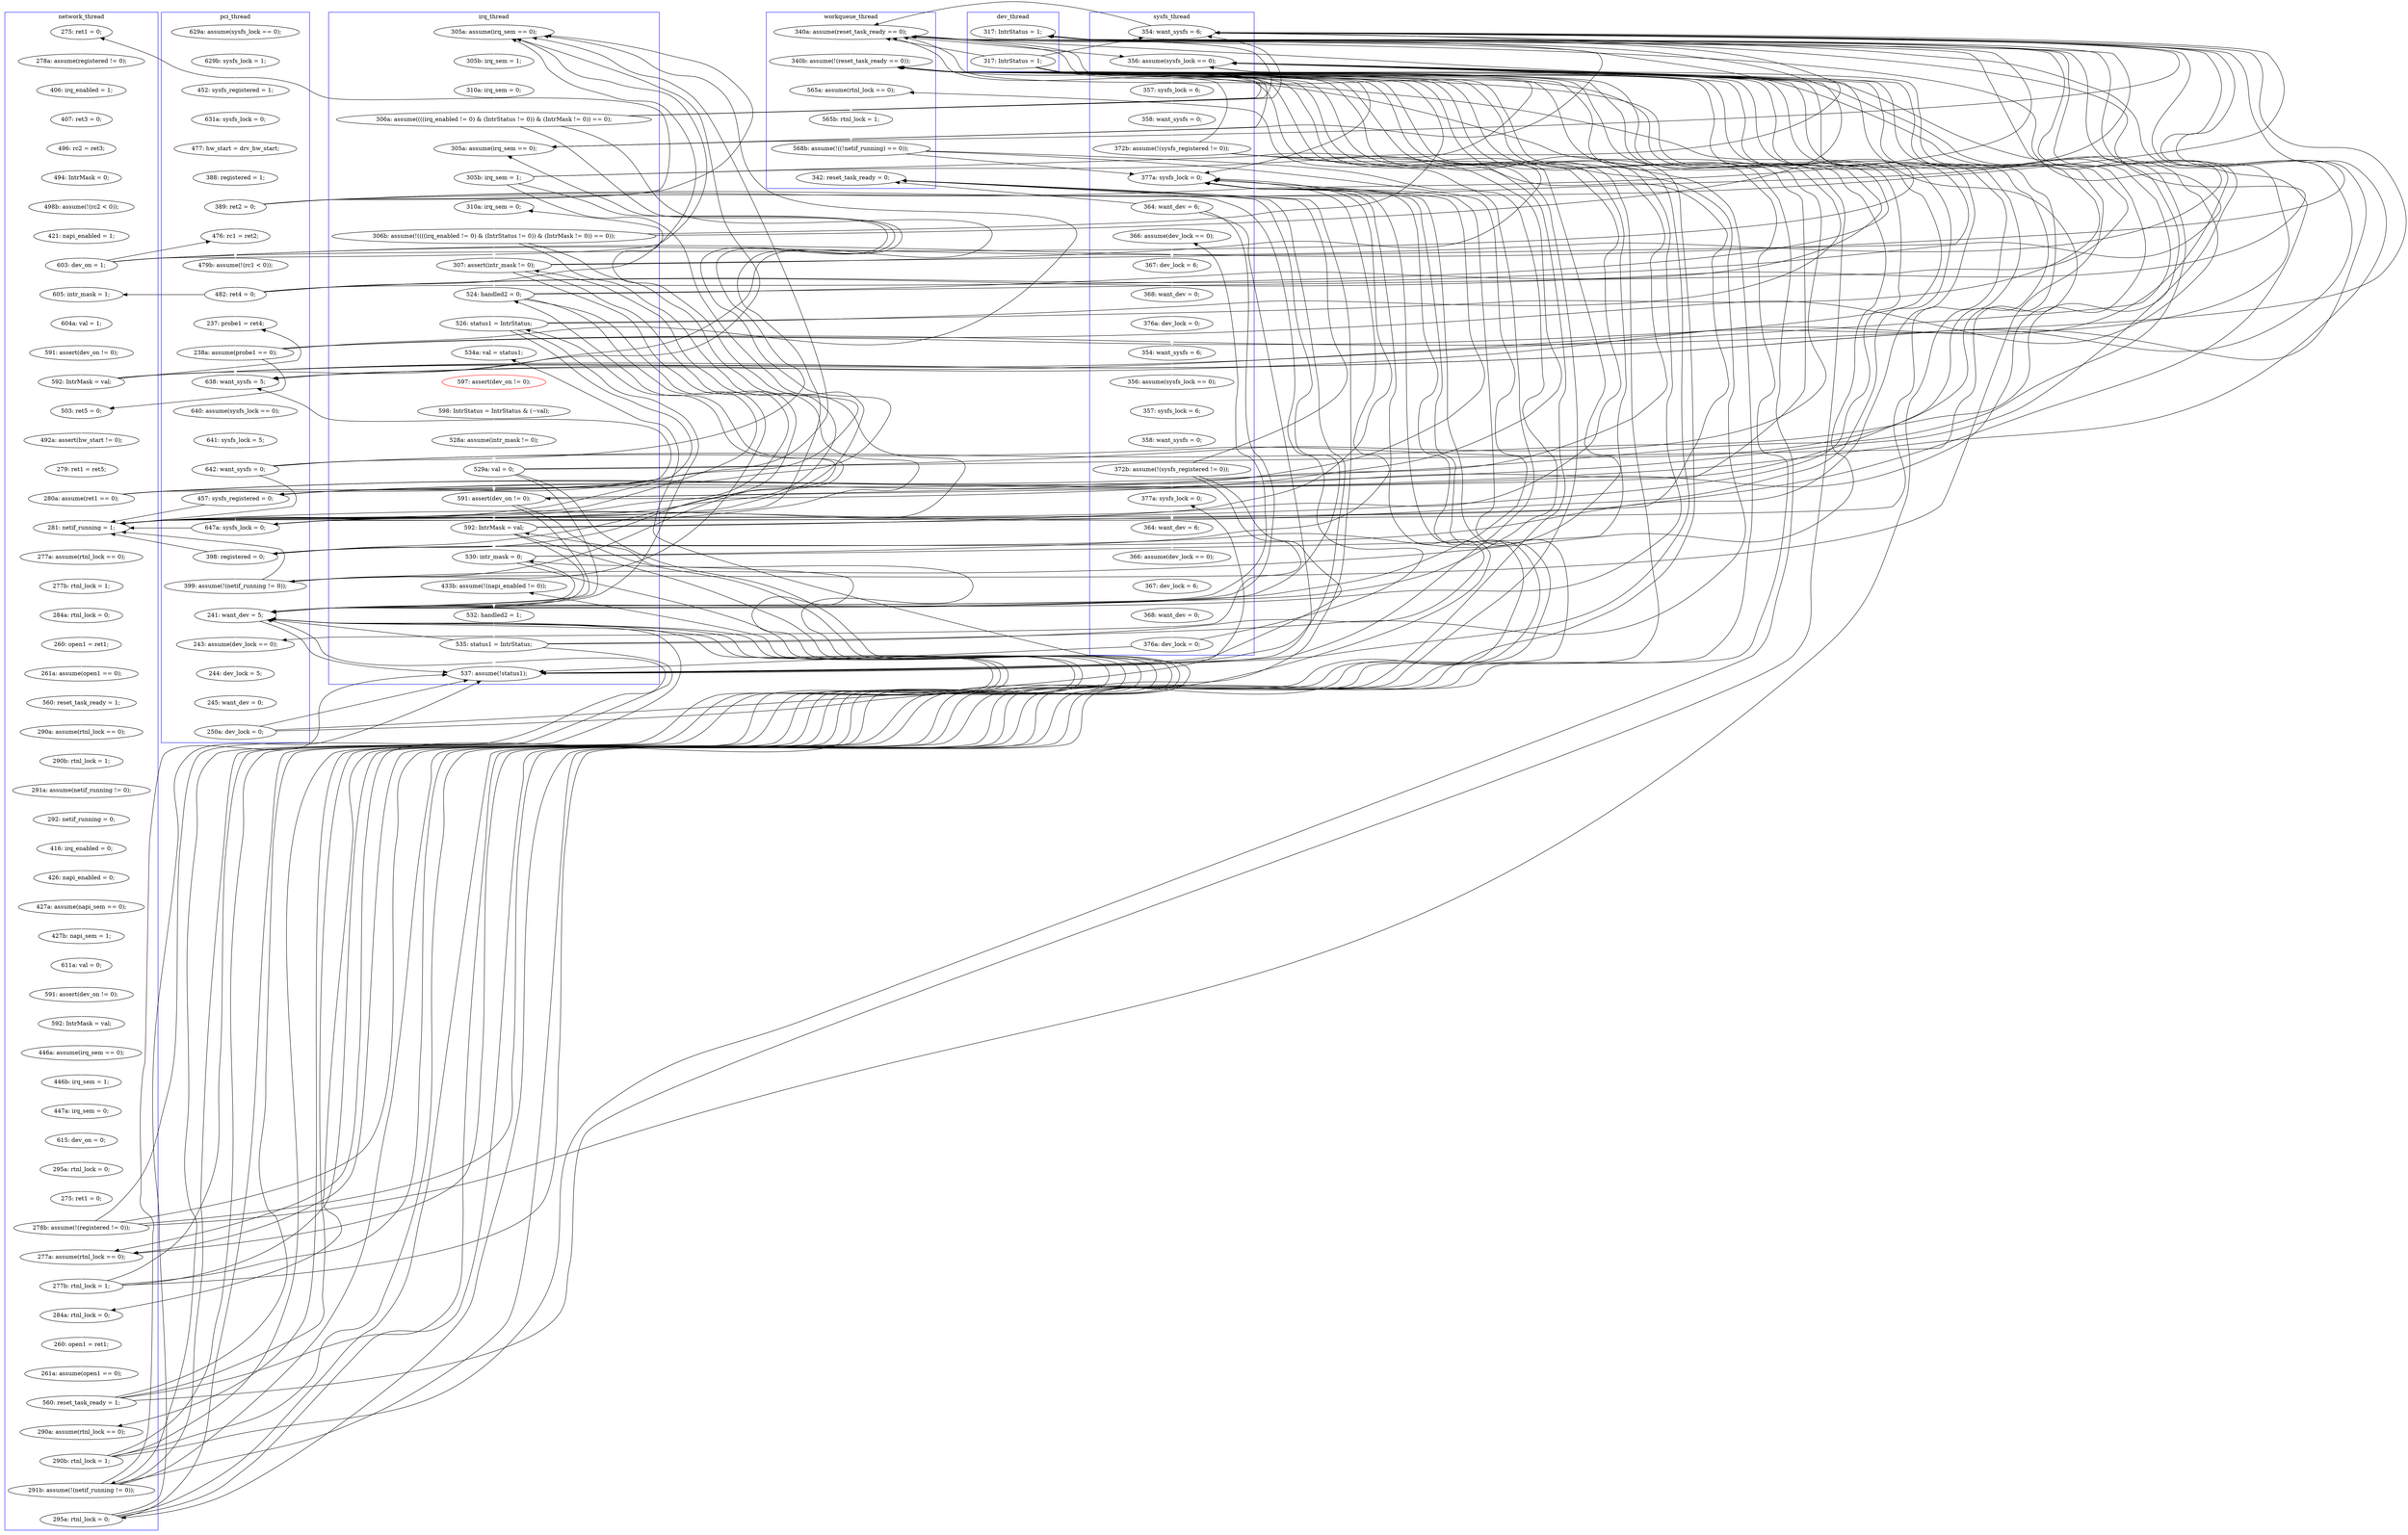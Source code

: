 digraph Counterexample {
	110 -> 156 [color = black, style = solid, constraint = false]
	306 -> 314 [color = black, style = solid, constraint = false]
	81 -> 117 [color = black, style = solid, constraint = false]
	145 -> 150 [color = black, style = solid, constraint = false]
	120 -> 156 [color = black, style = solid, constraint = false]
	145 -> 224 [color = black, style = solid, constraint = false]
	275 -> 291 [color = white, style = solid]
	267 -> 270 [color = black, style = solid, constraint = false]
	303 -> 304 [color = white, style = solid]
	65 -> 67 [color = white, style = solid]
	120 -> 123 [color = black, style = solid, constraint = false]
	76 -> 103 [color = black, style = solid, constraint = false]
	42 -> 49 [color = white, style = solid]
	271 -> 311 [color = black, style = solid, constraint = false]
	141 -> 224 [color = black, style = solid, constraint = false]
	246 -> 250 [color = black, style = solid, constraint = false]
	212 -> 215 [color = black, style = solid, constraint = false]
	80 -> 81 [color = white, style = solid]
	136 -> 260 [color = black, style = solid, constraint = false]
	129 -> 134 [color = black, style = solid, constraint = false]
	246 -> 260 [color = black, style = solid, constraint = false]
	86 -> 93 [color = white, style = solid]
	128 -> 136 [color = white, style = solid]
	77 -> 80 [color = white, style = solid]
	127 -> 128 [color = white, style = solid]
	98 -> 123 [color = black, style = solid, constraint = false]
	139 -> 224 [color = black, style = solid, constraint = false]
	54 -> 63 [color = white, style = solid]
	270 -> 271 [color = white, style = solid]
	67 -> 69 [color = white, style = solid]
	145 -> 156 [color = black, style = solid, constraint = false]
	139 -> 141 [color = black, style = solid, constraint = false]
	232 -> 234 [color = black, style = solid, constraint = false]
	275 -> 276 [color = black, style = solid, constraint = false]
	286 -> 311 [color = black, style = solid, constraint = false]
	91 -> 117 [color = black, style = solid, constraint = false]
	271 -> 275 [color = black, style = solid, constraint = false]
	257 -> 259 [color = black, style = solid, constraint = false]
	91 -> 103 [color = black, style = solid, constraint = false]
	232 -> 260 [color = black, style = solid, constraint = false]
	86 -> 123 [color = black, style = solid, constraint = false]
	231 -> 260 [color = black, style = solid, constraint = false]
	129 -> 260 [color = white, style = solid]
	251 -> 270 [color = black, style = solid, constraint = false]
	76 -> 82 [color = white, style = solid]
	141 -> 150 [color = white, style = solid]
	215 -> 217 [color = white, style = solid]
	251 -> 260 [color = black, style = solid, constraint = false]
	259 -> 261 [color = white, style = solid]
	94 -> 95 [color = white, style = solid]
	184 -> 185 [color = white, style = solid]
	123 -> 224 [color = white, style = solid]
	228 -> 229 [color = black, style = solid, constraint = false]
	123 -> 129 [color = black, style = solid, constraint = false]
	204 -> 210 [color = white, style = solid]
	228 -> 260 [color = black, style = solid, constraint = false]
	110 -> 117 [color = black, style = solid, constraint = false]
	64 -> 65 [color = white, style = solid]
	135 -> 136 [color = black, style = solid, constraint = false]
	284 -> 286 [color = white, style = solid]
	150 -> 156 [color = black, style = solid, constraint = false]
	277 -> 278 [color = white, style = solid]
	81 -> 129 [color = black, style = solid, constraint = false]
	212 -> 275 [color = black, style = solid, constraint = false]
	292 -> 293 [color = white, style = solid]
	222 -> 230 [color = black, style = solid, constraint = false]
	283 -> 284 [color = white, style = solid]
	271 -> 314 [color = black, style = solid, constraint = false]
	228 -> 230 [color = black, style = solid, constraint = false]
	174 -> 175 [color = white, style = solid]
	154 -> 215 [color = white, style = solid]
	86 -> 88 [color = black, style = solid, constraint = false]
	86 -> 117 [color = black, style = solid, constraint = false]
	267 -> 314 [color = white, style = solid]
	261 -> 270 [color = black, style = solid, constraint = false]
	222 -> 260 [color = black, style = solid, constraint = false]
	259 -> 311 [color = black, style = solid, constraint = false]
	232 -> 275 [color = black, style = solid, constraint = false]
	212 -> 230 [color = white, style = solid]
	50 -> 52 [color = black, style = solid, constraint = false]
	297 -> 299 [color = white, style = solid]
	246 -> 254 [color = white, style = solid]
	222 -> 224 [color = black, style = solid, constraint = false]
	190 -> 192 [color = white, style = solid]
	139 -> 260 [color = black, style = solid, constraint = false]
	134 -> 135 [color = white, style = solid]
	242 -> 275 [color = black, style = solid, constraint = false]
	242 -> 246 [color = black, style = solid, constraint = false]
	63 -> 64 [color = white, style = solid]
	231 -> 234 [color = white, style = solid]
	103 -> 104 [color = white, style = solid]
	192 -> 193 [color = white, style = solid]
	201 -> 204 [color = white, style = solid]
	117 -> 120 [color = white, style = solid]
	259 -> 275 [color = black, style = solid, constraint = false]
	81 -> 103 [color = black, style = solid, constraint = false]
	85 -> 86 [color = white, style = solid]
	104 -> 108 [color = white, style = solid]
	294 -> 311 [color = black, style = solid, constraint = false]
	199 -> 201 [color = white, style = solid]
	86 -> 129 [color = black, style = solid, constraint = false]
	180 -> 184 [color = white, style = solid]
	135 -> 260 [color = black, style = solid, constraint = false]
	264 -> 265 [color = white, style = solid]
	229 -> 232 [color = white, style = solid]
	123 -> 156 [color = black, style = solid, constraint = false]
	250 -> 251 [color = white, style = solid]
	93 -> 94 [color = white, style = solid]
	128 -> 156 [color = black, style = solid, constraint = false]
	52 -> 54 [color = white, style = solid]
	83 -> 85 [color = white, style = solid]
	158 -> 159 [color = white, style = solid]
	218 -> 221 [color = white, style = solid]
	50 -> 129 [color = black, style = solid, constraint = false]
	276 -> 277 [color = white, style = solid]
	286 -> 291 [color = black, style = solid, constraint = false]
	50 -> 117 [color = black, style = solid, constraint = false]
	128 -> 134 [color = black, style = solid, constraint = false]
	139 -> 156 [color = black, style = solid, constraint = false]
	98 -> 125 [color = black, style = solid, constraint = false]
	98 -> 117 [color = black, style = solid, constraint = false]
	154 -> 156 [color = black, style = solid, constraint = false]
	91 -> 125 [color = white, style = solid]
	136 -> 156 [color = black, style = solid, constraint = false]
	306 -> 311 [color = black, style = solid, constraint = false]
	251 -> 254 [color = black, style = solid, constraint = false]
	261 -> 264 [color = black, style = solid, constraint = false]
	153 -> 275 [color = white, style = solid]
	153 -> 156 [color = black, style = solid, constraint = false]
	129 -> 156 [color = black, style = solid, constraint = false]
	82 -> 83 [color = white, style = solid]
	72 -> 76 [color = white, style = solid]
	229 -> 270 [color = black, style = solid, constraint = false]
	153 -> 260 [color = black, style = solid, constraint = false]
	123 -> 125 [color = black, style = solid, constraint = false]
	185 -> 186 [color = white, style = solid]
	257 -> 311 [color = white, style = solid]
	88 -> 91 [color = white, style = solid]
	135 -> 156 [color = black, style = solid, constraint = false]
	228 -> 270 [color = white, style = solid]
	267 -> 275 [color = black, style = solid, constraint = false]
	110 -> 125 [color = black, style = solid, constraint = false]
	260 -> 270 [color = black, style = solid, constraint = false]
	260 -> 264 [color = white, style = solid]
	242 -> 260 [color = black, style = solid, constraint = false]
	129 -> 224 [color = black, style = solid, constraint = false]
	232 -> 270 [color = black, style = solid, constraint = false]
	50 -> 103 [color = black, style = solid, constraint = false]
	135 -> 224 [color = black, style = solid, constraint = false]
	305 -> 306 [color = white, style = solid]
	259 -> 260 [color = black, style = solid, constraint = false]
	246 -> 270 [color = black, style = solid, constraint = false]
	229 -> 275 [color = black, style = solid, constraint = false]
	152 -> 154 [color = white, style = solid]
	157 -> 158 [color = white, style = solid]
	110 -> 129 [color = black, style = solid, constraint = false]
	29 -> 34 [color = white, style = solid]
	153 -> 154 [color = black, style = solid, constraint = false]
	141 -> 156 [color = black, style = solid, constraint = false]
	212 -> 260 [color = black, style = solid, constraint = false]
	230 -> 231 [color = white, style = solid]
	141 -> 260 [color = black, style = solid, constraint = false]
	128 -> 224 [color = black, style = solid, constraint = false]
	86 -> 103 [color = black, style = solid, constraint = false]
	228 -> 275 [color = black, style = solid, constraint = false]
	81 -> 123 [color = black, style = solid, constraint = false]
	98 -> 156 [color = white, style = solid]
	150 -> 153 [color = white, style = solid]
	294 -> 297 [color = black, style = solid, constraint = false]
	110 -> 134 [color = white, style = solid]
	275 -> 314 [color = black, style = solid, constraint = false]
	50 -> 123 [color = black, style = solid, constraint = false]
	150 -> 224 [color = black, style = solid, constraint = false]
	128 -> 129 [color = black, style = solid, constraint = false]
	163 -> 167 [color = white, style = solid]
	197 -> 198 [color = white, style = solid]
	152 -> 153 [color = black, style = solid, constraint = false]
	150 -> 152 [color = black, style = solid, constraint = false]
	210 -> 212 [color = white, style = solid]
	139 -> 145 [color = white, style = solid]
	108 -> 110 [color = white, style = solid]
	137 -> 139 [color = white, style = solid]
	129 -> 136 [color = black, style = solid, constraint = false]
	279 -> 281 [color = white, style = solid]
	242 -> 250 [color = white, style = solid]
	238 -> 242 [color = white, style = solid]
	160 -> 163 [color = white, style = solid]
	120 -> 125 [color = black, style = solid, constraint = false]
	91 -> 93 [color = black, style = solid, constraint = false]
	110 -> 123 [color = black, style = solid, constraint = false]
	271 -> 276 [color = white, style = solid]
	251 -> 275 [color = black, style = solid, constraint = false]
	217 -> 218 [color = white, style = solid]
	76 -> 117 [color = black, style = solid, constraint = false]
	81 -> 88 [color = white, style = solid]
	260 -> 275 [color = black, style = solid, constraint = false]
	150 -> 260 [color = black, style = solid, constraint = false]
	154 -> 275 [color = black, style = solid, constraint = false]
	40 -> 42 [color = white, style = solid]
	154 -> 224 [color = black, style = solid, constraint = false]
	254 -> 256 [color = white, style = solid]
	136 -> 224 [color = black, style = solid, constraint = false]
	256 -> 257 [color = white, style = solid]
	222 -> 229 [color = white, style = solid]
	152 -> 224 [color = black, style = solid, constraint = false]
	267 -> 311 [color = black, style = solid, constraint = false]
	120 -> 134 [color = black, style = solid, constraint = false]
	152 -> 156 [color = black, style = solid, constraint = false]
	50 -> 77 [color = white, style = solid]
	259 -> 270 [color = black, style = solid, constraint = false]
	136 -> 141 [color = white, style = solid]
	229 -> 230 [color = black, style = solid, constraint = false]
	257 -> 275 [color = black, style = solid, constraint = false]
	224 -> 225 [color = white, style = solid]
	286 -> 314 [color = black, style = solid, constraint = false]
	229 -> 260 [color = black, style = solid, constraint = false]
	299 -> 303 [color = white, style = solid]
	257 -> 260 [color = black, style = solid, constraint = false]
	167 -> 171 [color = white, style = solid]
	265 -> 267 [color = white, style = solid]
	261 -> 275 [color = black, style = solid, constraint = false]
	125 -> 126 [color = white, style = solid]
	275 -> 311 [color = black, style = solid, constraint = false]
	282 -> 283 [color = white, style = solid]
	311 -> 314 [color = black, style = solid, constraint = false]
	98 -> 129 [color = black, style = solid, constraint = false]
	95 -> 98 [color = white, style = solid]
	172 -> 174 [color = white, style = solid]
	251 -> 259 [color = white, style = solid]
	222 -> 275 [color = black, style = solid, constraint = false]
	91 -> 123 [color = black, style = solid, constraint = false]
	76 -> 77 [color = black, style = solid, constraint = false]
	231 -> 232 [color = black, style = solid, constraint = false]
	294 -> 314 [color = black, style = solid, constraint = false]
	152 -> 260 [color = black, style = solid, constraint = false]
	186 -> 190 [color = white, style = solid]
	286 -> 297 [color = white, style = solid]
	76 -> 129 [color = black, style = solid, constraint = false]
	91 -> 129 [color = black, style = solid, constraint = false]
	159 -> 160 [color = white, style = solid]
	141 -> 145 [color = black, style = solid, constraint = false]
	257 -> 270 [color = black, style = solid, constraint = false]
	242 -> 270 [color = black, style = solid, constraint = false]
	153 -> 224 [color = black, style = solid, constraint = false]
	212 -> 224 [color = black, style = solid, constraint = false]
	278 -> 279 [color = white, style = solid]
	261 -> 311 [color = black, style = solid, constraint = false]
	28 -> 29 [color = white, style = solid]
	98 -> 103 [color = black, style = solid, constraint = false]
	81 -> 82 [color = black, style = solid, constraint = false]
	291 -> 292 [color = white, style = solid]
	136 -> 137 [color = black, style = solid, constraint = false]
	145 -> 260 [color = black, style = solid, constraint = false]
	145 -> 152 [color = white, style = solid]
	232 -> 246 [color = white, style = solid]
	293 -> 294 [color = white, style = solid]
	260 -> 311 [color = black, style = solid, constraint = false]
	123 -> 134 [color = black, style = solid, constraint = false]
	235 -> 238 [color = white, style = solid]
	120 -> 129 [color = black, style = solid, constraint = false]
	231 -> 270 [color = black, style = solid, constraint = false]
	156 -> 157 [color = white, style = solid]
	154 -> 260 [color = black, style = solid, constraint = false]
	69 -> 72 [color = white, style = solid]
	126 -> 127 [color = white, style = solid]
	171 -> 172 [color = white, style = solid]
	304 -> 305 [color = white, style = solid]
	193 -> 197 [color = white, style = solid]
	246 -> 275 [color = black, style = solid, constraint = false]
	76 -> 123 [color = black, style = solid, constraint = false]
	231 -> 275 [color = black, style = solid, constraint = false]
	135 -> 137 [color = white, style = solid]
	281 -> 282 [color = white, style = solid]
	175 -> 180 [color = white, style = solid]
	234 -> 235 [color = white, style = solid]
	34 -> 40 [color = white, style = solid]
	221 -> 222 [color = white, style = solid]
	226 -> 228 [color = white, style = solid]
	225 -> 226 [color = white, style = solid]
	198 -> 199 [color = white, style = solid]
	260 -> 261 [color = black, style = solid, constraint = false]
	49 -> 50 [color = white, style = solid]
	subgraph cluster5 {
		label = workqueue_thread
		color = blue
		314  [label = "342: reset_task_ready = 0;"]
		265  [label = "565b: rtnl_lock = 1;"]
		267  [label = "568b: assume(!((!netif_running) == 0));"]
		264  [label = "565a: assume(rtnl_lock == 0);"]
		129  [label = "340a: assume(reset_task_ready == 0);"]
		260  [label = "340b: assume(!(reset_task_ready == 0));"]
	}
	subgraph cluster7 {
		label = dev_thread
		color = blue
		117  [label = "317: IntrStatus = 1;"]
		120  [label = "317: IntrStatus = 1;"]
	}
	subgraph cluster6 {
		label = sysfs_thread
		color = blue
		281  [label = "354: want_sysfs = 6;"]
		306  [label = "376a: dev_lock = 0;"]
		276  [label = "366: assume(dev_lock == 0);"]
		279  [label = "376a: dev_lock = 0;"]
		123  [label = "354: want_sysfs = 6;"]
		283  [label = "357: sysfs_lock = 6;"]
		297  [label = "377a: sysfs_lock = 0;"]
		304  [label = "367: dev_lock = 6;"]
		278  [label = "368: want_dev = 0;"]
		303  [label = "366: assume(dev_lock == 0);"]
		282  [label = "356: assume(sysfs_lock == 0);"]
		299  [label = "364: want_dev = 6;"]
		224  [label = "356: assume(sysfs_lock == 0);"]
		228  [label = "372b: assume(!(sysfs_registered != 0));"]
		271  [label = "364: want_dev = 6;"]
		270  [label = "377a: sysfs_lock = 0;"]
		225  [label = "357: sysfs_lock = 6;"]
		277  [label = "367: dev_lock = 6;"]
		284  [label = "358: want_sysfs = 0;"]
		305  [label = "368: want_dev = 0;"]
		226  [label = "358: want_sysfs = 0;"]
		286  [label = "372b: assume(!(sysfs_registered != 0));"]
	}
	subgraph cluster2 {
		label = network_thread
		color = blue
		238  [label = "261a: assume(open1 == 0);"]
		93  [label = "503: ret5 = 0;"]
		201  [label = "615: dev_on = 0;"]
		235  [label = "260: open1 = ret1;"]
		251  [label = "290b: rtnl_lock = 1;"]
		234  [label = "284a: rtnl_lock = 0;"]
		160  [label = "260: open1 = ret1;"]
		67  [label = "494: IntrMask = 0;"]
		193  [label = "592: IntrMask = val;"]
		186  [label = "427b: napi_sem = 1;"]
		210  [label = "275: ret1 = 0;"]
		76  [label = "603: dev_on = 1;"]
		198  [label = "446b: irq_sem = 1;"]
		204  [label = "295a: rtnl_lock = 0;"]
		85  [label = "591: assert(dev_on != 0);"]
		190  [label = "611a: val = 0;"]
		72  [label = "421: napi_enabled = 1;"]
		63  [label = "406: irq_enabled = 1;"]
		250  [label = "290a: assume(rtnl_lock == 0);"]
		83  [label = "604a: val = 1;"]
		199  [label = "447a: irq_sem = 0;"]
		259  [label = "291b: assume(!(netif_running != 0));"]
		171  [label = "290a: assume(rtnl_lock == 0);"]
		65  [label = "496: rc2 = ret3;"]
		197  [label = "446a: assume(irq_sem == 0);"]
		64  [label = "407: ret3 = 0;"]
		86  [label = "592: IntrMask = val;"]
		98  [label = "280a: assume(ret1 == 0);"]
		180  [label = "416: irq_enabled = 0;"]
		157  [label = "277a: assume(rtnl_lock == 0);"]
		231  [label = "277b: rtnl_lock = 1;"]
		185  [label = "427a: assume(napi_sem == 0);"]
		158  [label = "277b: rtnl_lock = 1;"]
		184  [label = "426: napi_enabled = 0;"]
		95  [label = "279: ret1 = ret5;"]
		159  [label = "284a: rtnl_lock = 0;"]
		82  [label = "605: intr_mask = 1;"]
		242  [label = "560: reset_task_ready = 1;"]
		156  [label = "281: netif_running = 1;"]
		94  [label = "492a: assert(hw_start != 0);"]
		172  [label = "290b: rtnl_lock = 1;"]
		163  [label = "261a: assume(open1 == 0);"]
		54  [label = "278a: assume(registered != 0);"]
		261  [label = "295a: rtnl_lock = 0;"]
		175  [label = "292: netif_running = 0;"]
		52  [label = "275: ret1 = 0;"]
		174  [label = "291a: assume(netif_running != 0);"]
		167  [label = "560: reset_task_ready = 1;"]
		192  [label = "591: assert(dev_on != 0);"]
		230  [label = "277a: assume(rtnl_lock == 0);"]
		212  [label = "278b: assume(!(registered != 0));"]
		69  [label = "498b: assume(!(rc2 < 0));"]
	}
	subgraph cluster3 {
		label = irq_thread
		color = blue
		154  [label = "526: status1 = IntrStatus;"]
		139  [label = "306b: assume(!((((irq_enabled != 0) & (IntrStatus != 0)) & (IntrMask != 0)) == 0));"]
		257  [label = "535: status1 = IntrStatus;"]
		137  [label = "310a: irq_sem = 0;"]
		232  [label = "592: IntrMask = val;"]
		217  [label = "597: assert(dev_on != 0);", color = red]
		246  [label = "530: intr_mask = 0;"]
		134  [label = "305a: assume(irq_sem == 0);"]
		110  [label = "306a: assume((((irq_enabled != 0) & (IntrStatus != 0)) & (IntrMask != 0)) == 0);"]
		221  [label = "528a: assume(intr_mask != 0);"]
		311  [label = "537: assume(!status1);"]
		218  [label = "598: IntrStatus = IntrStatus & (~val);"]
		222  [label = "529a: val = 0;"]
		215  [label = "534a: val = status1;"]
		108  [label = "310a: irq_sem = 0;"]
		229  [label = "591: assert(dev_on != 0);"]
		145  [label = "307: assert(intr_mask != 0);"]
		256  [label = "532: handled2 = 1;"]
		103  [label = "305a: assume(irq_sem == 0);"]
		152  [label = "524: handled2 = 0;"]
		135  [label = "305b: irq_sem = 1;"]
		104  [label = "305b: irq_sem = 1;"]
		254  [label = "433b: assume(!(napi_enabled != 0));"]
	}
	subgraph cluster1 {
		label = pci_thread
		color = blue
		292  [label = "244: dev_lock = 5;"]
		126  [label = "640: assume(sysfs_lock == 0);"]
		80  [label = "479b: assume(!(rc1 < 0));"]
		127  [label = "641: sysfs_lock = 5;"]
		81  [label = "482: ret4 = 0;"]
		42  [label = "477: hw_start = drv_hw_start;"]
		128  [label = "642: want_sysfs = 0;"]
		50  [label = "389: ret2 = 0;"]
		153  [label = "399: assume(!(netif_running != 0));"]
		293  [label = "245: want_dev = 0;"]
		28  [label = "629a: assume(sysfs_lock == 0);"]
		125  [label = "638: want_sysfs = 5;"]
		150  [label = "398: registered = 0;"]
		294  [label = "250a: dev_lock = 0;"]
		275  [label = "241: want_dev = 5;"]
		91  [label = "238a: assume(probe1 == 0);"]
		77  [label = "476: rc1 = ret2;"]
		88  [label = "237: probe1 = ret4;"]
		49  [label = "388: registered = 1;"]
		141  [label = "647a: sysfs_lock = 0;"]
		29  [label = "629b: sysfs_lock = 1;"]
		40  [label = "631a: sysfs_lock = 0;"]
		136  [label = "457: sysfs_registered = 0;"]
		291  [label = "243: assume(dev_lock == 0);"]
		34  [label = "452: sysfs_registered = 1;"]
	}
}